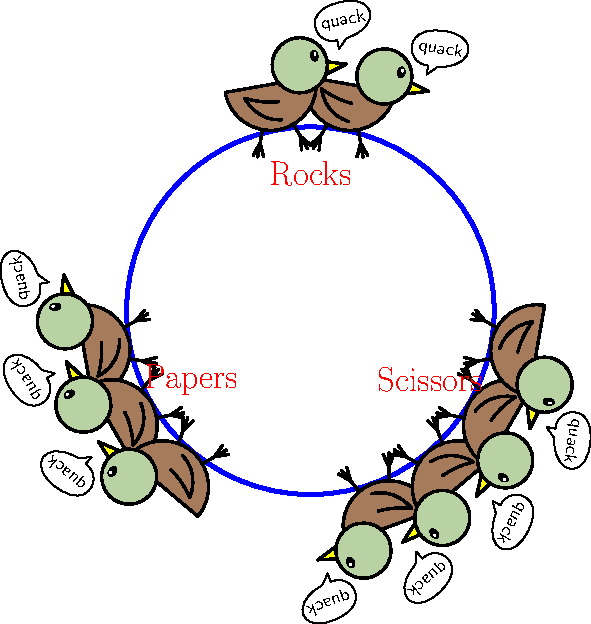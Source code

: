 size(11cm);
picture duck;
pen duckborder = black+1.2;

picture leg;
draw(leg, (0.5*dir(-70))--(1.6*dir(-70)), duckborder);
draw(leg, (1.3*dir(-70))--(1.3*dir(-70)+0.3*dir(-95)), duckborder);
draw(leg, (1.3*dir(-70))--(1.3*dir(-70)+0.3*dir(-50)), duckborder);
add(duck, leg);
add(duck, reflect(dir(-90), dir(90))*leg);
filldraw(duck, (1,0)--(-1,0)..(0,-1)..cycle, rgb("a67b5b"), duckborder); // body of duck
draw(duck, (0.1,-0.4)..(-0.2,-0.35)..(-0.6,-0.2), duckborder); // part of wing
draw(duck, (0.1,-0.8)..(-0.2,-0.7)..(-0.6,-0.2), duckborder); // part of wing
filldraw(duck, (1.2,0.3)--(1.2,0)--(1.7,0.15)--cycle, yellow, duckborder); // beak of duck
filldraw(duck, circle((0.7,0.3), 0.6), rgb("b9d3a4"), duckborder); // duck head
fill(duck, ellipse((1.05,0.45), 0.08, 0.12), black);
fill(duck, ellipse((1.07,0.49), 0.02, 0.03), white);
draw(duck, (1.6,0.5)--(1.8,0.7)..(2.0,0.75)..(2.4,1.2)..(1.8,1.5)..(1.2,1.2)..(1.6,0.7)--cycle );
label(duck, "\textsf{quack}", (1.8,1.1), fontsize(9pt));

draw(scale(4)*unitcircle, blue+2);
pen labelpen = red + fontsize(16pt);

add(rotate(-10)*shift(5*dir(90))*duck);
add(rotate(10)*shift(5*dir(90))*duck);
label("Rocks", 3*dir(90), labelpen);

add(rotate(100)*shift(5*dir(90))*duck);
add(rotate(120)*shift(5*dir(90))*duck);
add(rotate(140)*shift(5*dir(90))*duck);
label("Papers", 3*dir(210), labelpen);

add(rotate(200)*shift(5*dir(90))*duck);
add(rotate(220)*shift(5*dir(90))*duck);
add(rotate(240)*shift(5*dir(90))*duck);
add(rotate(260)*shift(5*dir(90))*duck);
label("Scissors", 3*dir(330), labelpen);
